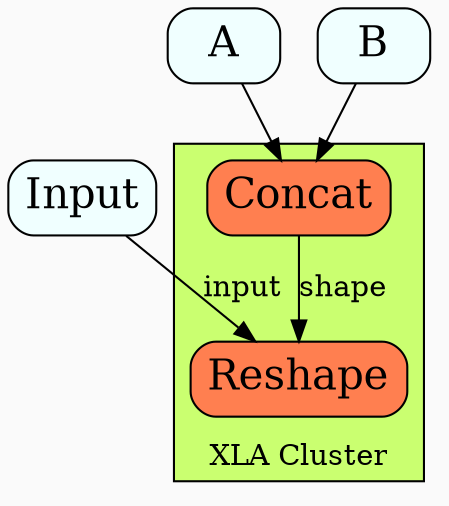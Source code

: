 digraph {
  graph[bgcolor=gray98,compound=true]
  node[fontsize=20,shape=box,fillcolor=azure, style="filled,rounded"]

  subgraph cluster_0 {
    label="XLA Cluster";labelloc="b"
    style=filled
    fillcolor=darkolivegreen1
    node[fillcolor=coral]
    Concat
    Reshape
  }

  A -> Concat
  B -> Concat
  Concat -> Reshape[label="shape"]
  Input -> Reshape[label="input"]
}
